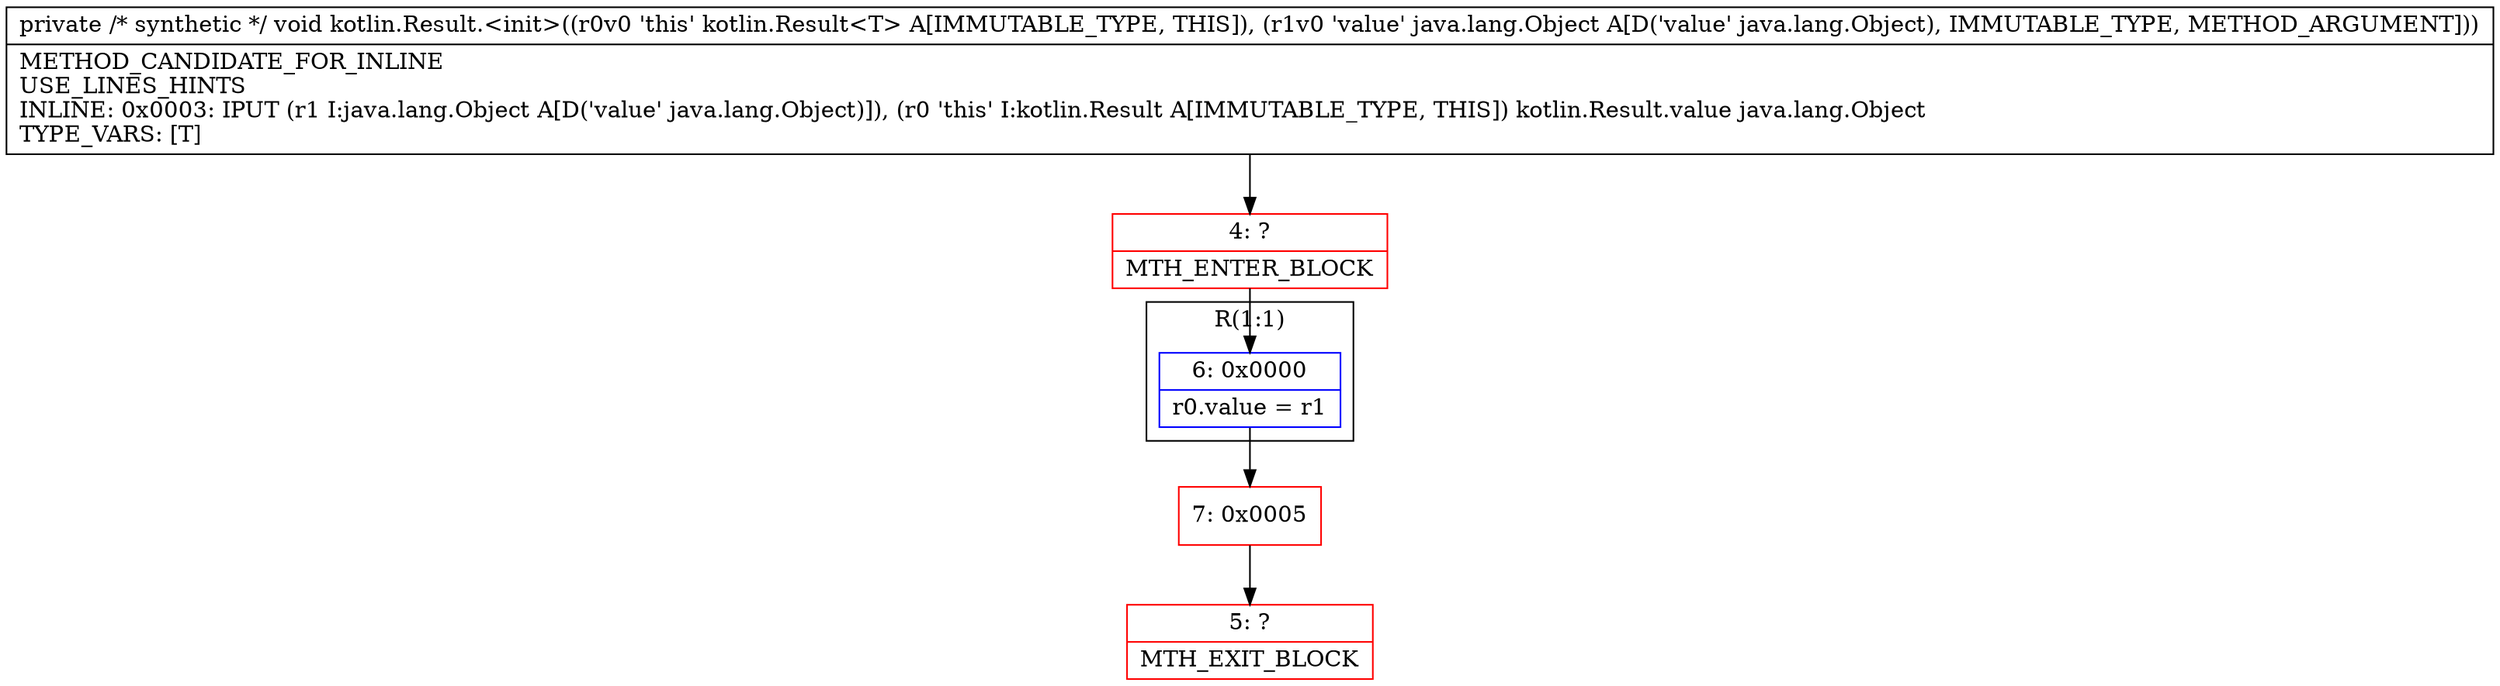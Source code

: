 digraph "CFG forkotlin.Result.\<init\>(Ljava\/lang\/Object;)V" {
subgraph cluster_Region_254054491 {
label = "R(1:1)";
node [shape=record,color=blue];
Node_6 [shape=record,label="{6\:\ 0x0000|r0.value = r1\l}"];
}
Node_4 [shape=record,color=red,label="{4\:\ ?|MTH_ENTER_BLOCK\l}"];
Node_7 [shape=record,color=red,label="{7\:\ 0x0005}"];
Node_5 [shape=record,color=red,label="{5\:\ ?|MTH_EXIT_BLOCK\l}"];
MethodNode[shape=record,label="{private \/* synthetic *\/ void kotlin.Result.\<init\>((r0v0 'this' kotlin.Result\<T\> A[IMMUTABLE_TYPE, THIS]), (r1v0 'value' java.lang.Object A[D('value' java.lang.Object), IMMUTABLE_TYPE, METHOD_ARGUMENT]))  | METHOD_CANDIDATE_FOR_INLINE\lUSE_LINES_HINTS\lINLINE: 0x0003: IPUT  (r1 I:java.lang.Object A[D('value' java.lang.Object)]), (r0 'this' I:kotlin.Result A[IMMUTABLE_TYPE, THIS]) kotlin.Result.value java.lang.Object\lTYPE_VARS: [T]\l}"];
MethodNode -> Node_4;Node_6 -> Node_7;
Node_4 -> Node_6;
Node_7 -> Node_5;
}

